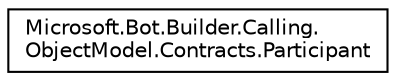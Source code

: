 digraph "Graphical Class Hierarchy"
{
  edge [fontname="Helvetica",fontsize="10",labelfontname="Helvetica",labelfontsize="10"];
  node [fontname="Helvetica",fontsize="10",shape=record];
  rankdir="LR";
  Node1 [label="Microsoft.Bot.Builder.Calling.\lObjectModel.Contracts.Participant",height=0.2,width=0.4,color="black", fillcolor="white", style="filled",URL="$d6/d7b/class_microsoft_1_1_bot_1_1_builder_1_1_calling_1_1_object_model_1_1_contracts_1_1_participant.html",tooltip="This class describes a participant. This can be a participant in any modality in a 2 or multi-party c..."];
}
